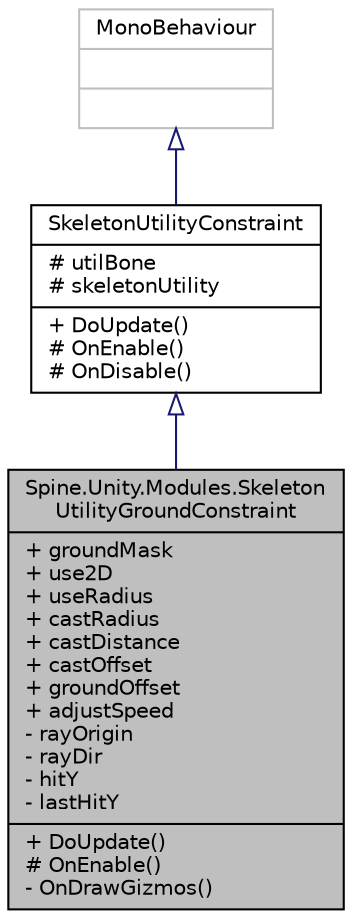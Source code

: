 digraph "Spine.Unity.Modules.SkeletonUtilityGroundConstraint"
{
 // LATEX_PDF_SIZE
  edge [fontname="Helvetica",fontsize="10",labelfontname="Helvetica",labelfontsize="10"];
  node [fontname="Helvetica",fontsize="10",shape=record];
  Node1 [label="{Spine.Unity.Modules.Skeleton\lUtilityGroundConstraint\n|+ groundMask\l+ use2D\l+ useRadius\l+ castRadius\l+ castDistance\l+ castOffset\l+ groundOffset\l+ adjustSpeed\l- rayOrigin\l- rayDir\l- hitY\l- lastHitY\l|+ DoUpdate()\l# OnEnable()\l- OnDrawGizmos()\l}",height=0.2,width=0.4,color="black", fillcolor="grey75", style="filled", fontcolor="black",tooltip=" "];
  Node2 -> Node1 [dir="back",color="midnightblue",fontsize="10",style="solid",arrowtail="onormal"];
  Node2 [label="{SkeletonUtilityConstraint\n|# utilBone\l# skeletonUtility\l|+ DoUpdate()\l# OnEnable()\l# OnDisable()\l}",height=0.2,width=0.4,color="black", fillcolor="white", style="filled",URL="$class_spine_1_1_unity_1_1_skeleton_utility_constraint.html",tooltip=" "];
  Node3 -> Node2 [dir="back",color="midnightblue",fontsize="10",style="solid",arrowtail="onormal"];
  Node3 [label="{MonoBehaviour\n||}",height=0.2,width=0.4,color="grey75", fillcolor="white", style="filled",tooltip=" "];
}
